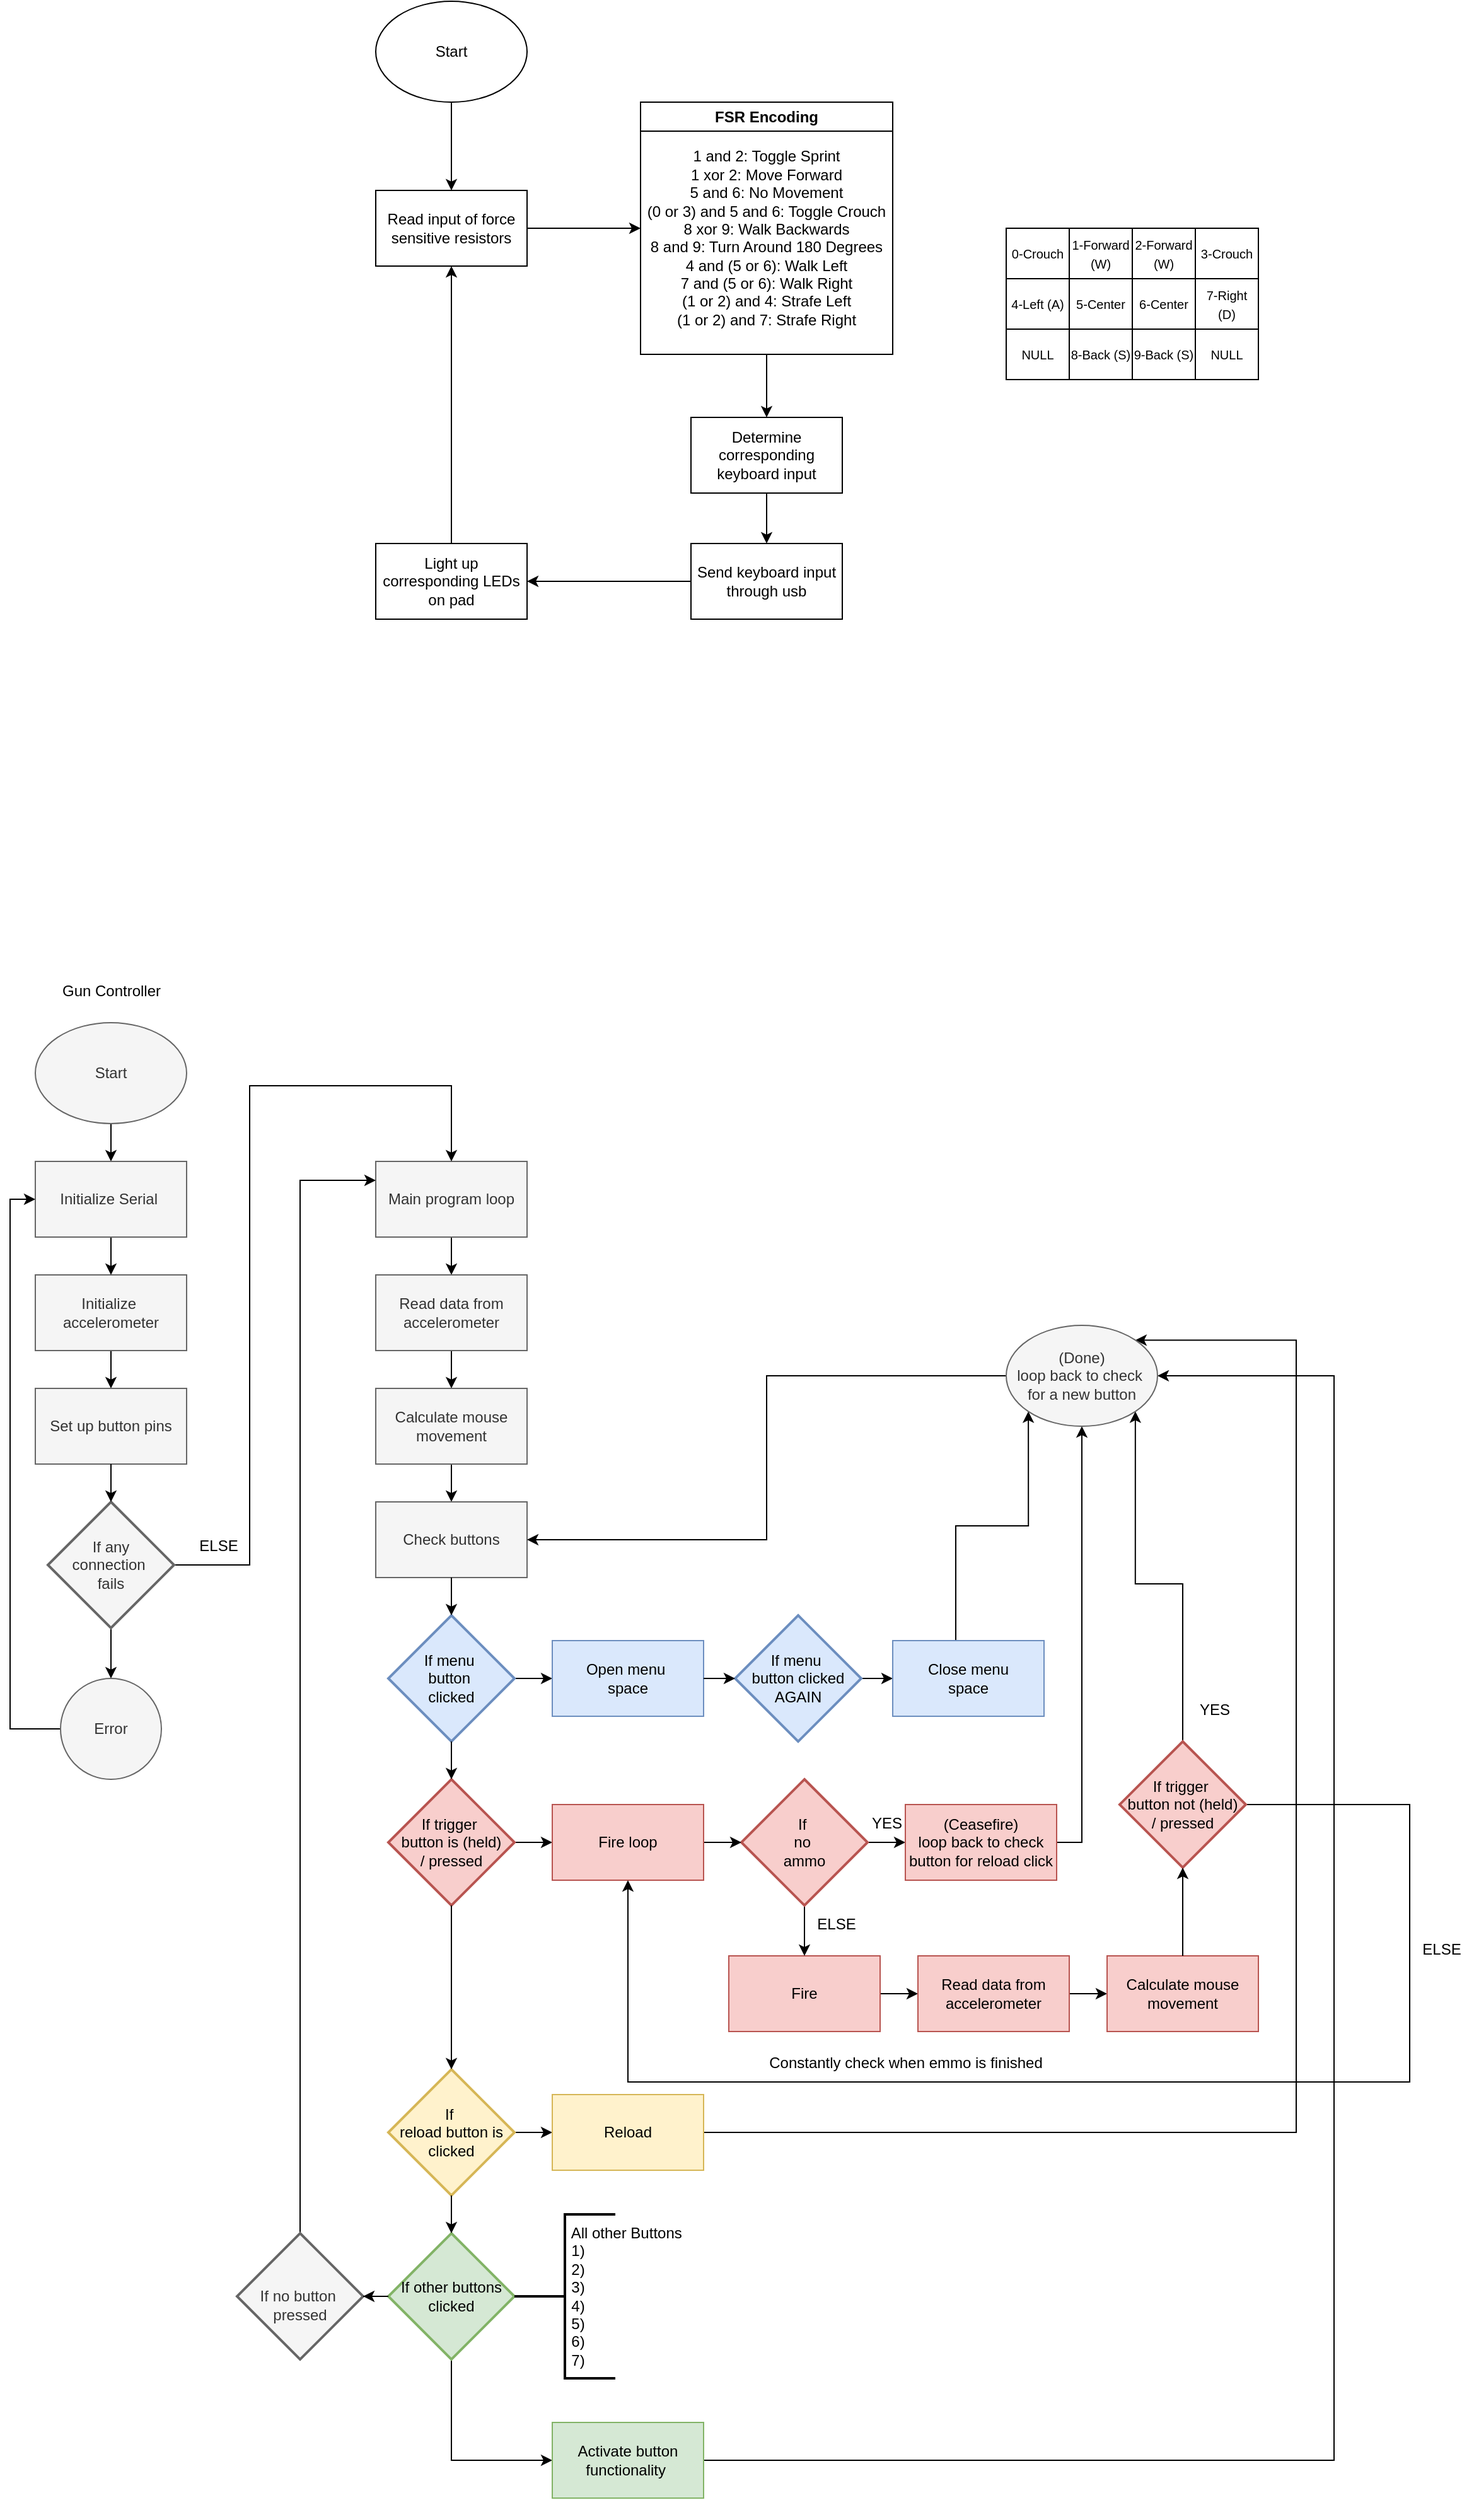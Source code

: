 <mxfile version="24.8.6">
  <diagram name="Page-1" id="ugOBHN1UPeRfj3JGBwjC">
    <mxGraphModel dx="2585" dy="1100" grid="1" gridSize="10" guides="1" tooltips="1" connect="1" arrows="1" fold="1" page="1" pageScale="1" pageWidth="850" pageHeight="1100" math="0" shadow="0">
      <root>
        <mxCell id="0" />
        <mxCell id="1" parent="0" />
        <mxCell id="znUXIphIMzQ43jXrhI__-3" style="edgeStyle=orthogonalEdgeStyle;rounded=0;orthogonalLoop=1;jettySize=auto;html=1;entryX=0.5;entryY=0;entryDx=0;entryDy=0;" parent="1" source="znUXIphIMzQ43jXrhI__-1" target="znUXIphIMzQ43jXrhI__-2" edge="1">
          <mxGeometry relative="1" as="geometry" />
        </mxCell>
        <mxCell id="znUXIphIMzQ43jXrhI__-1" value="Start" style="ellipse;whiteSpace=wrap;html=1;" parent="1" vertex="1">
          <mxGeometry x="100" y="20" width="120" height="80" as="geometry" />
        </mxCell>
        <mxCell id="znUXIphIMzQ43jXrhI__-7" style="edgeStyle=orthogonalEdgeStyle;rounded=0;orthogonalLoop=1;jettySize=auto;html=1;entryX=0;entryY=0.5;entryDx=0;entryDy=0;" parent="1" source="znUXIphIMzQ43jXrhI__-2" target="znUXIphIMzQ43jXrhI__-6" edge="1">
          <mxGeometry relative="1" as="geometry" />
        </mxCell>
        <mxCell id="znUXIphIMzQ43jXrhI__-2" value="Read input of force sensitive resistors" style="rounded=0;whiteSpace=wrap;html=1;" parent="1" vertex="1">
          <mxGeometry x="100" y="170" width="120" height="60" as="geometry" />
        </mxCell>
        <mxCell id="znUXIphIMzQ43jXrhI__-6" value="FSR Encoding" style="swimlane;whiteSpace=wrap;html=1;" parent="1" vertex="1">
          <mxGeometry x="310" y="100" width="200" height="200" as="geometry" />
        </mxCell>
        <mxCell id="znUXIphIMzQ43jXrhI__-43" value="1 and 2: Toggle Sprint&lt;br&gt;&lt;div&gt;1 xor 2: Move Forward&lt;/div&gt;&lt;div&gt;5 and 6: No Movement&lt;/div&gt;&lt;div&gt;(0 or 3) and 5 and 6: Toggle Crouch&lt;/div&gt;&lt;div&gt;8 xor 9: Walk Backwards&lt;/div&gt;&lt;div&gt;8 and 9: Turn Around 180 Degrees&lt;br&gt;&lt;/div&gt;&lt;div&gt;4 and (5 or 6): Walk Left&lt;/div&gt;&lt;div&gt;7 and (5 or 6): Walk Right&lt;/div&gt;&lt;div&gt;(1 or 2) and 4: Strafe Left&lt;/div&gt;&lt;div&gt;(1 or 2) and 7: Strafe Right&lt;br&gt;&lt;/div&gt;&lt;div&gt;&lt;br&gt;&lt;/div&gt;" style="text;html=1;align=center;verticalAlign=middle;whiteSpace=wrap;rounded=0;fontFamily=Helvetica;fontSize=12;fontColor=default;" parent="znUXIphIMzQ43jXrhI__-6" vertex="1">
          <mxGeometry y="30" width="200" height="170" as="geometry" />
        </mxCell>
        <mxCell id="znUXIphIMzQ43jXrhI__-22" value="" style="rounded=0;whiteSpace=wrap;html=1;fillColor=none;" parent="1" vertex="1">
          <mxGeometry x="600" y="200" width="200" height="120" as="geometry" />
        </mxCell>
        <mxCell id="znUXIphIMzQ43jXrhI__-23" value="" style="endArrow=none;html=1;rounded=0;exitX=0.5;exitY=1;exitDx=0;exitDy=0;entryX=0.5;entryY=0;entryDx=0;entryDy=0;" parent="1" source="znUXIphIMzQ43jXrhI__-22" target="znUXIphIMzQ43jXrhI__-22" edge="1">
          <mxGeometry width="50" height="50" relative="1" as="geometry">
            <mxPoint x="730" y="240" as="sourcePoint" />
            <mxPoint x="780" y="190" as="targetPoint" />
          </mxGeometry>
        </mxCell>
        <mxCell id="znUXIphIMzQ43jXrhI__-24" value="" style="endArrow=none;html=1;rounded=0;exitX=0;exitY=0.5;exitDx=0;exitDy=0;entryX=1;entryY=0.5;entryDx=0;entryDy=0;" parent="1" edge="1">
          <mxGeometry width="50" height="50" relative="1" as="geometry">
            <mxPoint x="600" y="240" as="sourcePoint" />
            <mxPoint x="800" y="240" as="targetPoint" />
          </mxGeometry>
        </mxCell>
        <mxCell id="znUXIphIMzQ43jXrhI__-25" value="" style="endArrow=none;html=1;rounded=0;exitX=0.75;exitY=1;exitDx=0;exitDy=0;entryX=0.75;entryY=0;entryDx=0;entryDy=0;" parent="1" source="znUXIphIMzQ43jXrhI__-22" target="znUXIphIMzQ43jXrhI__-22" edge="1">
          <mxGeometry width="50" height="50" relative="1" as="geometry">
            <mxPoint x="730" y="290" as="sourcePoint" />
            <mxPoint x="780" y="240" as="targetPoint" />
          </mxGeometry>
        </mxCell>
        <mxCell id="znUXIphIMzQ43jXrhI__-26" value="" style="endArrow=none;html=1;rounded=0;exitX=0.25;exitY=1;exitDx=0;exitDy=0;entryX=0.25;entryY=0;entryDx=0;entryDy=0;" parent="1" source="znUXIphIMzQ43jXrhI__-22" target="znUXIphIMzQ43jXrhI__-22" edge="1">
          <mxGeometry width="50" height="50" relative="1" as="geometry">
            <mxPoint x="730" y="290" as="sourcePoint" />
            <mxPoint x="780" y="240" as="targetPoint" />
          </mxGeometry>
        </mxCell>
        <mxCell id="znUXIphIMzQ43jXrhI__-27" value="" style="endArrow=none;html=1;rounded=0;exitX=0;exitY=0.75;exitDx=0;exitDy=0;entryX=1;entryY=0.75;entryDx=0;entryDy=0;" parent="1" edge="1">
          <mxGeometry width="50" height="50" relative="1" as="geometry">
            <mxPoint x="600" y="280" as="sourcePoint" />
            <mxPoint x="800" y="280" as="targetPoint" />
          </mxGeometry>
        </mxCell>
        <mxCell id="znUXIphIMzQ43jXrhI__-28" value="&lt;font style=&quot;font-size: 10px;&quot;&gt;0-Crouch&lt;/font&gt;" style="text;html=1;align=center;verticalAlign=middle;whiteSpace=wrap;rounded=0;" parent="1" vertex="1">
          <mxGeometry x="600" y="210" width="50" height="20" as="geometry" />
        </mxCell>
        <mxCell id="znUXIphIMzQ43jXrhI__-30" value="&lt;font style=&quot;font-size: 10px;&quot;&gt;3-Crouch&lt;/font&gt;" style="text;html=1;align=center;verticalAlign=middle;whiteSpace=wrap;rounded=0;" parent="1" vertex="1">
          <mxGeometry x="750" y="210" width="50" height="20" as="geometry" />
        </mxCell>
        <mxCell id="znUXIphIMzQ43jXrhI__-32" value="&lt;font style=&quot;font-size: 10px;&quot;&gt;1-Forward (W)&lt;br&gt;&lt;/font&gt;" style="text;html=1;align=center;verticalAlign=middle;whiteSpace=wrap;rounded=0;" parent="1" vertex="1">
          <mxGeometry x="650" y="210" width="50" height="20" as="geometry" />
        </mxCell>
        <mxCell id="znUXIphIMzQ43jXrhI__-33" value="&lt;font style=&quot;font-size: 10px;&quot;&gt;2-Forward (W)&lt;/font&gt;" style="text;html=1;align=center;verticalAlign=middle;whiteSpace=wrap;rounded=0;" parent="1" vertex="1">
          <mxGeometry x="700" y="210" width="50" height="20" as="geometry" />
        </mxCell>
        <mxCell id="znUXIphIMzQ43jXrhI__-34" value="&lt;font style=&quot;font-size: 10px;&quot;&gt;4-Left (A)&lt;/font&gt;" style="text;html=1;align=center;verticalAlign=middle;whiteSpace=wrap;rounded=0;" parent="1" vertex="1">
          <mxGeometry x="600" y="250" width="50" height="20" as="geometry" />
        </mxCell>
        <mxCell id="znUXIphIMzQ43jXrhI__-35" value="&lt;font style=&quot;font-size: 10px;&quot;&gt;5-Center&lt;/font&gt;" style="text;html=1;align=center;verticalAlign=middle;whiteSpace=wrap;rounded=0;" parent="1" vertex="1">
          <mxGeometry x="650" y="250" width="50" height="20" as="geometry" />
        </mxCell>
        <mxCell id="znUXIphIMzQ43jXrhI__-36" value="&lt;font style=&quot;font-size: 10px;&quot;&gt;6-Center&lt;/font&gt;" style="text;html=1;align=center;verticalAlign=middle;whiteSpace=wrap;rounded=0;" parent="1" vertex="1">
          <mxGeometry x="700" y="250" width="50" height="20" as="geometry" />
        </mxCell>
        <mxCell id="znUXIphIMzQ43jXrhI__-37" value="&lt;font style=&quot;font-size: 10px;&quot;&gt;7-Right (D)&lt;/font&gt;" style="text;html=1;align=center;verticalAlign=middle;whiteSpace=wrap;rounded=0;" parent="1" vertex="1">
          <mxGeometry x="750" y="250" width="50" height="20" as="geometry" />
        </mxCell>
        <mxCell id="znUXIphIMzQ43jXrhI__-38" value="&lt;font style=&quot;font-size: 10px;&quot;&gt;NULL&lt;/font&gt;" style="text;html=1;align=center;verticalAlign=middle;whiteSpace=wrap;rounded=0;" parent="1" vertex="1">
          <mxGeometry x="600" y="290" width="50" height="20" as="geometry" />
        </mxCell>
        <mxCell id="znUXIphIMzQ43jXrhI__-39" value="&lt;font style=&quot;font-size: 10px;&quot;&gt;8-Back (S)&lt;/font&gt;" style="text;html=1;align=center;verticalAlign=middle;whiteSpace=wrap;rounded=0;fontFamily=Helvetica;fontSize=12;fontColor=default;" parent="1" vertex="1">
          <mxGeometry x="650" y="285" width="50" height="30" as="geometry" />
        </mxCell>
        <mxCell id="znUXIphIMzQ43jXrhI__-40" value="&lt;font style=&quot;font-size: 10px;&quot;&gt;9-Back (S)&lt;br&gt;&lt;/font&gt;" style="text;html=1;align=center;verticalAlign=middle;whiteSpace=wrap;rounded=0;" parent="1" vertex="1">
          <mxGeometry x="700" y="290" width="50" height="20" as="geometry" />
        </mxCell>
        <mxCell id="znUXIphIMzQ43jXrhI__-42" value="&lt;font style=&quot;font-size: 10px;&quot;&gt;NULL&lt;/font&gt;" style="text;html=1;align=center;verticalAlign=middle;whiteSpace=wrap;rounded=0;" parent="1" vertex="1">
          <mxGeometry x="750" y="290" width="50" height="20" as="geometry" />
        </mxCell>
        <mxCell id="znUXIphIMzQ43jXrhI__-47" style="edgeStyle=orthogonalEdgeStyle;rounded=0;orthogonalLoop=1;jettySize=auto;html=1;entryX=0.5;entryY=0;entryDx=0;entryDy=0;fontFamily=Helvetica;fontSize=12;fontColor=default;" parent="1" source="znUXIphIMzQ43jXrhI__-44" target="znUXIphIMzQ43jXrhI__-46" edge="1">
          <mxGeometry relative="1" as="geometry" />
        </mxCell>
        <mxCell id="znUXIphIMzQ43jXrhI__-44" value="Determine corresponding keyboard input" style="rounded=0;whiteSpace=wrap;html=1;align=center;verticalAlign=middle;fontFamily=Helvetica;fontSize=12;fontColor=default;fillColor=none;gradientColor=none;" parent="1" vertex="1">
          <mxGeometry x="350" y="350" width="120" height="60" as="geometry" />
        </mxCell>
        <mxCell id="znUXIphIMzQ43jXrhI__-45" style="edgeStyle=orthogonalEdgeStyle;rounded=0;orthogonalLoop=1;jettySize=auto;html=1;entryX=0.5;entryY=0;entryDx=0;entryDy=0;fontFamily=Helvetica;fontSize=12;fontColor=default;" parent="1" source="znUXIphIMzQ43jXrhI__-43" target="znUXIphIMzQ43jXrhI__-44" edge="1">
          <mxGeometry relative="1" as="geometry" />
        </mxCell>
        <mxCell id="znUXIphIMzQ43jXrhI__-50" style="edgeStyle=orthogonalEdgeStyle;rounded=0;orthogonalLoop=1;jettySize=auto;html=1;entryX=1;entryY=0.5;entryDx=0;entryDy=0;fontFamily=Helvetica;fontSize=12;fontColor=default;" parent="1" source="znUXIphIMzQ43jXrhI__-46" target="znUXIphIMzQ43jXrhI__-49" edge="1">
          <mxGeometry relative="1" as="geometry" />
        </mxCell>
        <mxCell id="znUXIphIMzQ43jXrhI__-46" value="Send keyboard input through usb" style="rounded=0;whiteSpace=wrap;html=1;align=center;verticalAlign=middle;fontFamily=Helvetica;fontSize=12;fontColor=default;fillColor=none;gradientColor=none;" parent="1" vertex="1">
          <mxGeometry x="350" y="450" width="120" height="60" as="geometry" />
        </mxCell>
        <mxCell id="znUXIphIMzQ43jXrhI__-51" style="edgeStyle=orthogonalEdgeStyle;rounded=0;orthogonalLoop=1;jettySize=auto;html=1;entryX=0.5;entryY=1;entryDx=0;entryDy=0;fontFamily=Helvetica;fontSize=12;fontColor=default;" parent="1" source="znUXIphIMzQ43jXrhI__-49" target="znUXIphIMzQ43jXrhI__-2" edge="1">
          <mxGeometry relative="1" as="geometry" />
        </mxCell>
        <mxCell id="znUXIphIMzQ43jXrhI__-49" value="Light up corresponding LEDs on pad" style="rounded=0;whiteSpace=wrap;html=1;align=center;verticalAlign=middle;fontFamily=Helvetica;fontSize=12;fontColor=default;fillColor=none;gradientColor=none;" parent="1" vertex="1">
          <mxGeometry x="100" y="450" width="120" height="60" as="geometry" />
        </mxCell>
        <mxCell id="wF0RQOkx4R9PMtmohDRf-104" style="edgeStyle=orthogonalEdgeStyle;rounded=0;orthogonalLoop=1;jettySize=auto;html=1;entryX=0.5;entryY=0;entryDx=0;entryDy=0;" parent="1" source="wF0RQOkx4R9PMtmohDRf-3" target="wF0RQOkx4R9PMtmohDRf-93" edge="1">
          <mxGeometry relative="1" as="geometry" />
        </mxCell>
        <mxCell id="wF0RQOkx4R9PMtmohDRf-3" value="Start" style="ellipse;whiteSpace=wrap;html=1;fillColor=#f5f5f5;fontColor=#333333;strokeColor=#666666;" parent="1" vertex="1">
          <mxGeometry x="-170" y="830" width="120" height="80" as="geometry" />
        </mxCell>
        <mxCell id="wF0RQOkx4R9PMtmohDRf-100" style="edgeStyle=orthogonalEdgeStyle;rounded=0;orthogonalLoop=1;jettySize=auto;html=1;entryX=0.5;entryY=0;entryDx=0;entryDy=0;" parent="1" source="wF0RQOkx4R9PMtmohDRf-4" target="wF0RQOkx4R9PMtmohDRf-7" edge="1">
          <mxGeometry relative="1" as="geometry" />
        </mxCell>
        <mxCell id="wF0RQOkx4R9PMtmohDRf-4" value="Initialize&amp;nbsp;&lt;div&gt;accelerometer&lt;/div&gt;" style="rounded=0;whiteSpace=wrap;html=1;fillColor=#f5f5f5;fontColor=#333333;strokeColor=#666666;" parent="1" vertex="1">
          <mxGeometry x="-170" y="1030" width="120" height="60" as="geometry" />
        </mxCell>
        <mxCell id="wF0RQOkx4R9PMtmohDRf-6" value="Gun Controller" style="text;html=1;align=center;verticalAlign=middle;resizable=0;points=[];autosize=1;strokeColor=none;fillColor=none;" parent="1" vertex="1">
          <mxGeometry x="-160" y="790" width="100" height="30" as="geometry" />
        </mxCell>
        <mxCell id="wF0RQOkx4R9PMtmohDRf-7" value="Set up&amp;nbsp;&lt;span style=&quot;background-color: initial;&quot;&gt;button pins&lt;/span&gt;" style="rounded=0;whiteSpace=wrap;html=1;fillColor=#f5f5f5;fontColor=#333333;strokeColor=#666666;" parent="1" vertex="1">
          <mxGeometry x="-170" y="1120" width="120" height="60" as="geometry" />
        </mxCell>
        <mxCell id="wF0RQOkx4R9PMtmohDRf-19" style="edgeStyle=orthogonalEdgeStyle;rounded=0;orthogonalLoop=1;jettySize=auto;html=1;entryX=0.5;entryY=0;entryDx=0;entryDy=0;" parent="1" source="wF0RQOkx4R9PMtmohDRf-14" target="wF0RQOkx4R9PMtmohDRf-15" edge="1">
          <mxGeometry relative="1" as="geometry" />
        </mxCell>
        <mxCell id="wF0RQOkx4R9PMtmohDRf-14" value="Main program loop" style="rounded=0;whiteSpace=wrap;html=1;fillColor=#f5f5f5;fontColor=#333333;strokeColor=#666666;" parent="1" vertex="1">
          <mxGeometry x="100" y="940" width="120" height="60" as="geometry" />
        </mxCell>
        <mxCell id="wF0RQOkx4R9PMtmohDRf-20" style="edgeStyle=orthogonalEdgeStyle;rounded=0;orthogonalLoop=1;jettySize=auto;html=1;entryX=0.5;entryY=0;entryDx=0;entryDy=0;" parent="1" source="wF0RQOkx4R9PMtmohDRf-15" target="wF0RQOkx4R9PMtmohDRf-16" edge="1">
          <mxGeometry relative="1" as="geometry" />
        </mxCell>
        <mxCell id="wF0RQOkx4R9PMtmohDRf-15" value="Read&amp;nbsp;&lt;span style=&quot;background-color: initial;&quot;&gt;data from accelerometer&lt;/span&gt;" style="rounded=0;whiteSpace=wrap;html=1;fillColor=#f5f5f5;fontColor=#333333;strokeColor=#666666;" parent="1" vertex="1">
          <mxGeometry x="100" y="1030" width="120" height="60" as="geometry" />
        </mxCell>
        <mxCell id="wF0RQOkx4R9PMtmohDRf-21" style="edgeStyle=orthogonalEdgeStyle;rounded=0;orthogonalLoop=1;jettySize=auto;html=1;entryX=0.5;entryY=0;entryDx=0;entryDy=0;" parent="1" source="wF0RQOkx4R9PMtmohDRf-16" target="wF0RQOkx4R9PMtmohDRf-17" edge="1">
          <mxGeometry relative="1" as="geometry" />
        </mxCell>
        <mxCell id="wF0RQOkx4R9PMtmohDRf-16" value="Calculate mouse movement" style="rounded=0;whiteSpace=wrap;html=1;fillColor=#f5f5f5;fontColor=#333333;strokeColor=#666666;" parent="1" vertex="1">
          <mxGeometry x="100" y="1120" width="120" height="60" as="geometry" />
        </mxCell>
        <mxCell id="wF0RQOkx4R9PMtmohDRf-17" value="Check buttons" style="rounded=0;whiteSpace=wrap;html=1;fillColor=#f5f5f5;fontColor=#333333;strokeColor=#666666;" parent="1" vertex="1">
          <mxGeometry x="100" y="1210" width="120" height="60" as="geometry" />
        </mxCell>
        <mxCell id="wF0RQOkx4R9PMtmohDRf-46" style="edgeStyle=orthogonalEdgeStyle;rounded=0;orthogonalLoop=1;jettySize=auto;html=1;entryX=0;entryY=0.5;entryDx=0;entryDy=0;" parent="1" source="wF0RQOkx4R9PMtmohDRf-22" target="wF0RQOkx4R9PMtmohDRf-44" edge="1">
          <mxGeometry relative="1" as="geometry" />
        </mxCell>
        <mxCell id="wF0RQOkx4R9PMtmohDRf-22" value="If trigger&amp;nbsp;&lt;div&gt;button is (held)&lt;/div&gt;&lt;div&gt;&lt;span style=&quot;background-color: initial;&quot;&gt;/ pressed&lt;/span&gt;&lt;/div&gt;" style="strokeWidth=2;html=1;shape=mxgraph.flowchart.decision;whiteSpace=wrap;fillColor=#f8cecc;strokeColor=#b85450;" parent="1" vertex="1">
          <mxGeometry x="110" y="1430" width="100" height="100" as="geometry" />
        </mxCell>
        <mxCell id="wF0RQOkx4R9PMtmohDRf-35" style="edgeStyle=orthogonalEdgeStyle;rounded=0;orthogonalLoop=1;jettySize=auto;html=1;entryX=0;entryY=0.5;entryDx=0;entryDy=0;" parent="1" source="wF0RQOkx4R9PMtmohDRf-23" target="wF0RQOkx4R9PMtmohDRf-34" edge="1">
          <mxGeometry relative="1" as="geometry" />
        </mxCell>
        <mxCell id="wF0RQOkx4R9PMtmohDRf-23" value="Fire" style="rounded=0;whiteSpace=wrap;html=1;fillColor=#f8cecc;strokeColor=#b85450;" parent="1" vertex="1">
          <mxGeometry x="380" y="1570" width="120" height="60" as="geometry" />
        </mxCell>
        <mxCell id="wF0RQOkx4R9PMtmohDRf-29" style="edgeStyle=orthogonalEdgeStyle;rounded=0;orthogonalLoop=1;jettySize=auto;html=1;entryX=0;entryY=0.5;entryDx=0;entryDy=0;" parent="1" source="wF0RQOkx4R9PMtmohDRf-25" target="wF0RQOkx4R9PMtmohDRf-26" edge="1">
          <mxGeometry relative="1" as="geometry" />
        </mxCell>
        <mxCell id="wF0RQOkx4R9PMtmohDRf-25" value="If menu&amp;nbsp;&lt;div&gt;button&amp;nbsp;&lt;/div&gt;&lt;div&gt;&lt;span style=&quot;background-color: initial;&quot;&gt;clicked&lt;/span&gt;&lt;/div&gt;" style="strokeWidth=2;html=1;shape=mxgraph.flowchart.decision;whiteSpace=wrap;fillColor=#dae8fc;strokeColor=#6c8ebf;" parent="1" vertex="1">
          <mxGeometry x="110" y="1300" width="100" height="100" as="geometry" />
        </mxCell>
        <mxCell id="wF0RQOkx4R9PMtmohDRf-26" value="Open menu&amp;nbsp;&lt;div&gt;space&lt;/div&gt;" style="rounded=0;whiteSpace=wrap;html=1;fillColor=#dae8fc;strokeColor=#6c8ebf;" parent="1" vertex="1">
          <mxGeometry x="240" y="1320" width="120" height="60" as="geometry" />
        </mxCell>
        <mxCell id="wF0RQOkx4R9PMtmohDRf-31" style="edgeStyle=orthogonalEdgeStyle;rounded=0;orthogonalLoop=1;jettySize=auto;html=1;entryX=0;entryY=0.5;entryDx=0;entryDy=0;" parent="1" source="wF0RQOkx4R9PMtmohDRf-27" target="wF0RQOkx4R9PMtmohDRf-28" edge="1">
          <mxGeometry relative="1" as="geometry" />
        </mxCell>
        <mxCell id="wF0RQOkx4R9PMtmohDRf-27" value="If menu&amp;nbsp;&lt;div&gt;button&amp;nbsp;&lt;span style=&quot;background-color: initial;&quot;&gt;clicked&lt;/span&gt;&lt;/div&gt;&lt;div&gt;AGAIN&lt;/div&gt;" style="strokeWidth=2;html=1;shape=mxgraph.flowchart.decision;whiteSpace=wrap;fillColor=#dae8fc;strokeColor=#6c8ebf;" parent="1" vertex="1">
          <mxGeometry x="385" y="1300" width="100" height="100" as="geometry" />
        </mxCell>
        <mxCell id="wF0RQOkx4R9PMtmohDRf-109" style="edgeStyle=orthogonalEdgeStyle;rounded=0;orthogonalLoop=1;jettySize=auto;html=1;entryX=0;entryY=1;entryDx=0;entryDy=0;" parent="1" source="wF0RQOkx4R9PMtmohDRf-28" target="wF0RQOkx4R9PMtmohDRf-107" edge="1">
          <mxGeometry relative="1" as="geometry">
            <Array as="points">
              <mxPoint x="560" y="1229" />
              <mxPoint x="618" y="1229" />
            </Array>
          </mxGeometry>
        </mxCell>
        <mxCell id="wF0RQOkx4R9PMtmohDRf-28" value="Close menu&lt;div&gt;space&lt;/div&gt;" style="rounded=0;whiteSpace=wrap;html=1;fillColor=#dae8fc;strokeColor=#6c8ebf;" parent="1" vertex="1">
          <mxGeometry x="510" y="1320" width="120" height="60" as="geometry" />
        </mxCell>
        <mxCell id="wF0RQOkx4R9PMtmohDRf-30" style="edgeStyle=orthogonalEdgeStyle;rounded=0;orthogonalLoop=1;jettySize=auto;html=1;entryX=0;entryY=0.5;entryDx=0;entryDy=0;entryPerimeter=0;" parent="1" source="wF0RQOkx4R9PMtmohDRf-26" target="wF0RQOkx4R9PMtmohDRf-27" edge="1">
          <mxGeometry relative="1" as="geometry" />
        </mxCell>
        <mxCell id="wF0RQOkx4R9PMtmohDRf-32" style="edgeStyle=orthogonalEdgeStyle;rounded=0;orthogonalLoop=1;jettySize=auto;html=1;entryX=0.5;entryY=0;entryDx=0;entryDy=0;entryPerimeter=0;" parent="1" source="wF0RQOkx4R9PMtmohDRf-17" target="wF0RQOkx4R9PMtmohDRf-25" edge="1">
          <mxGeometry relative="1" as="geometry" />
        </mxCell>
        <mxCell id="wF0RQOkx4R9PMtmohDRf-38" style="edgeStyle=orthogonalEdgeStyle;rounded=0;orthogonalLoop=1;jettySize=auto;html=1;entryX=0;entryY=0.5;entryDx=0;entryDy=0;" parent="1" source="wF0RQOkx4R9PMtmohDRf-34" target="wF0RQOkx4R9PMtmohDRf-36" edge="1">
          <mxGeometry relative="1" as="geometry" />
        </mxCell>
        <mxCell id="wF0RQOkx4R9PMtmohDRf-34" value="Read&amp;nbsp;&lt;span style=&quot;background-color: initial;&quot;&gt;data from accelerometer&lt;/span&gt;" style="rounded=0;whiteSpace=wrap;html=1;fillColor=#f8cecc;strokeColor=#b85450;" parent="1" vertex="1">
          <mxGeometry x="530" y="1570" width="120" height="60" as="geometry" />
        </mxCell>
        <mxCell id="wF0RQOkx4R9PMtmohDRf-36" value="Calculate mouse movement" style="rounded=0;whiteSpace=wrap;html=1;fillColor=#f8cecc;strokeColor=#b85450;" parent="1" vertex="1">
          <mxGeometry x="680" y="1570" width="120" height="60" as="geometry" />
        </mxCell>
        <mxCell id="wF0RQOkx4R9PMtmohDRf-50" style="edgeStyle=orthogonalEdgeStyle;rounded=0;orthogonalLoop=1;jettySize=auto;html=1;entryX=0.5;entryY=0;entryDx=0;entryDy=0;" parent="1" source="wF0RQOkx4R9PMtmohDRf-39" target="wF0RQOkx4R9PMtmohDRf-23" edge="1">
          <mxGeometry relative="1" as="geometry" />
        </mxCell>
        <mxCell id="wF0RQOkx4R9PMtmohDRf-64" style="edgeStyle=orthogonalEdgeStyle;rounded=0;orthogonalLoop=1;jettySize=auto;html=1;entryX=0;entryY=0.5;entryDx=0;entryDy=0;" parent="1" source="wF0RQOkx4R9PMtmohDRf-39" target="wF0RQOkx4R9PMtmohDRf-62" edge="1">
          <mxGeometry relative="1" as="geometry" />
        </mxCell>
        <mxCell id="wF0RQOkx4R9PMtmohDRf-39" value="If&amp;nbsp;&lt;div&gt;no&amp;nbsp;&lt;/div&gt;&lt;div&gt;ammo&lt;/div&gt;" style="strokeWidth=2;html=1;shape=mxgraph.flowchart.decision;whiteSpace=wrap;fillColor=#f8cecc;strokeColor=#b85450;" parent="1" vertex="1">
          <mxGeometry x="390" y="1430" width="100" height="100" as="geometry" />
        </mxCell>
        <mxCell id="wF0RQOkx4R9PMtmohDRf-47" style="edgeStyle=orthogonalEdgeStyle;rounded=0;orthogonalLoop=1;jettySize=auto;html=1;" parent="1" source="wF0RQOkx4R9PMtmohDRf-44" target="wF0RQOkx4R9PMtmohDRf-39" edge="1">
          <mxGeometry relative="1" as="geometry" />
        </mxCell>
        <mxCell id="wF0RQOkx4R9PMtmohDRf-44" value="Fire loop" style="rounded=0;whiteSpace=wrap;html=1;fillColor=#f8cecc;strokeColor=#b85450;" parent="1" vertex="1">
          <mxGeometry x="240" y="1450" width="120" height="60" as="geometry" />
        </mxCell>
        <mxCell id="wF0RQOkx4R9PMtmohDRf-56" style="edgeStyle=orthogonalEdgeStyle;rounded=0;orthogonalLoop=1;jettySize=auto;html=1;entryX=0;entryY=0.5;entryDx=0;entryDy=0;" parent="1" source="wF0RQOkx4R9PMtmohDRf-45" target="wF0RQOkx4R9PMtmohDRf-54" edge="1">
          <mxGeometry relative="1" as="geometry" />
        </mxCell>
        <mxCell id="wF0RQOkx4R9PMtmohDRf-45" value="If&amp;nbsp;&lt;div&gt;reload button is clicked&lt;/div&gt;" style="strokeWidth=2;html=1;shape=mxgraph.flowchart.decision;whiteSpace=wrap;fillColor=#fff2cc;strokeColor=#d6b656;" parent="1" vertex="1">
          <mxGeometry x="110" y="1660" width="100" height="100" as="geometry" />
        </mxCell>
        <mxCell id="wF0RQOkx4R9PMtmohDRf-92" style="edgeStyle=orthogonalEdgeStyle;rounded=0;orthogonalLoop=1;jettySize=auto;html=1;entryX=0.5;entryY=1;entryDx=0;entryDy=0;" parent="1" source="wF0RQOkx4R9PMtmohDRf-51" target="wF0RQOkx4R9PMtmohDRf-44" edge="1">
          <mxGeometry relative="1" as="geometry">
            <Array as="points">
              <mxPoint x="920" y="1450" />
              <mxPoint x="920" y="1670" />
              <mxPoint x="300" y="1670" />
            </Array>
          </mxGeometry>
        </mxCell>
        <mxCell id="wF0RQOkx4R9PMtmohDRf-114" style="edgeStyle=orthogonalEdgeStyle;rounded=0;orthogonalLoop=1;jettySize=auto;html=1;entryX=1;entryY=1;entryDx=0;entryDy=0;" parent="1" source="wF0RQOkx4R9PMtmohDRf-51" target="wF0RQOkx4R9PMtmohDRf-107" edge="1">
          <mxGeometry relative="1" as="geometry" />
        </mxCell>
        <mxCell id="wF0RQOkx4R9PMtmohDRf-51" value="If trigger&amp;nbsp;&lt;div&gt;button not (held)&lt;/div&gt;&lt;div&gt;&lt;span style=&quot;background-color: initial;&quot;&gt;/ pressed&lt;/span&gt;&lt;/div&gt;" style="strokeWidth=2;html=1;shape=mxgraph.flowchart.decision;whiteSpace=wrap;fillColor=#f8cecc;strokeColor=#b85450;" parent="1" vertex="1">
          <mxGeometry x="690" y="1400" width="100" height="100" as="geometry" />
        </mxCell>
        <mxCell id="wF0RQOkx4R9PMtmohDRf-115" style="edgeStyle=orthogonalEdgeStyle;rounded=0;orthogonalLoop=1;jettySize=auto;html=1;entryX=1;entryY=0;entryDx=0;entryDy=0;" parent="1" source="wF0RQOkx4R9PMtmohDRf-54" target="wF0RQOkx4R9PMtmohDRf-107" edge="1">
          <mxGeometry relative="1" as="geometry">
            <Array as="points">
              <mxPoint x="830" y="1710" />
              <mxPoint x="830" y="1082" />
            </Array>
          </mxGeometry>
        </mxCell>
        <mxCell id="wF0RQOkx4R9PMtmohDRf-54" value="Reload" style="rounded=0;whiteSpace=wrap;html=1;fillColor=#fff2cc;strokeColor=#d6b656;" parent="1" vertex="1">
          <mxGeometry x="240" y="1680" width="120" height="60" as="geometry" />
        </mxCell>
        <mxCell id="wF0RQOkx4R9PMtmohDRf-57" value="ELSE" style="text;html=1;align=center;verticalAlign=middle;resizable=0;points=[];autosize=1;strokeColor=none;fillColor=none;" parent="1" vertex="1">
          <mxGeometry x="440" y="1530" width="50" height="30" as="geometry" />
        </mxCell>
        <mxCell id="wF0RQOkx4R9PMtmohDRf-76" style="edgeStyle=orthogonalEdgeStyle;rounded=0;orthogonalLoop=1;jettySize=auto;html=1;entryX=0;entryY=0.5;entryDx=0;entryDy=0;" parent="1" source="wF0RQOkx4R9PMtmohDRf-60" target="wF0RQOkx4R9PMtmohDRf-75" edge="1">
          <mxGeometry relative="1" as="geometry">
            <Array as="points">
              <mxPoint x="160" y="1970" />
            </Array>
          </mxGeometry>
        </mxCell>
        <mxCell id="wF0RQOkx4R9PMtmohDRf-60" value="If other buttons&lt;div&gt;clicked&lt;/div&gt;" style="strokeWidth=2;html=1;shape=mxgraph.flowchart.decision;whiteSpace=wrap;fillColor=#d5e8d4;strokeColor=#82b366;" parent="1" vertex="1">
          <mxGeometry x="110" y="1790" width="100" height="100" as="geometry" />
        </mxCell>
        <mxCell id="wF0RQOkx4R9PMtmohDRf-108" style="edgeStyle=orthogonalEdgeStyle;rounded=0;orthogonalLoop=1;jettySize=auto;html=1;entryX=0.5;entryY=1;entryDx=0;entryDy=0;" parent="1" source="wF0RQOkx4R9PMtmohDRf-62" target="wF0RQOkx4R9PMtmohDRf-107" edge="1">
          <mxGeometry relative="1" as="geometry">
            <Array as="points">
              <mxPoint x="660" y="1480" />
            </Array>
          </mxGeometry>
        </mxCell>
        <mxCell id="wF0RQOkx4R9PMtmohDRf-62" value="(Ceasefire)&lt;div&gt;loop back to check button for reload click&lt;/div&gt;" style="rounded=0;whiteSpace=wrap;html=1;fillColor=#f8cecc;strokeColor=#b85450;" parent="1" vertex="1">
          <mxGeometry x="520" y="1450" width="120" height="60" as="geometry" />
        </mxCell>
        <mxCell id="wF0RQOkx4R9PMtmohDRf-68" style="edgeStyle=orthogonalEdgeStyle;rounded=0;orthogonalLoop=1;jettySize=auto;html=1;entryX=0.5;entryY=1;entryDx=0;entryDy=0;entryPerimeter=0;" parent="1" source="wF0RQOkx4R9PMtmohDRf-36" target="wF0RQOkx4R9PMtmohDRf-51" edge="1">
          <mxGeometry relative="1" as="geometry" />
        </mxCell>
        <mxCell id="wF0RQOkx4R9PMtmohDRf-71" value="Constantly check when emmo is finished" style="text;html=1;align=center;verticalAlign=middle;resizable=0;points=[];autosize=1;strokeColor=none;fillColor=none;" parent="1" vertex="1">
          <mxGeometry x="400" y="1640" width="240" height="30" as="geometry" />
        </mxCell>
        <mxCell id="wF0RQOkx4R9PMtmohDRf-73" value="" style="strokeWidth=2;html=1;shape=mxgraph.flowchart.annotation_2;align=left;labelPosition=right;pointerEvents=1;" parent="1" vertex="1">
          <mxGeometry x="210" y="1775" width="80" height="130" as="geometry" />
        </mxCell>
        <mxCell id="wF0RQOkx4R9PMtmohDRf-74" value="&amp;nbsp; &amp;nbsp; &amp;nbsp; &amp;nbsp; &amp;nbsp; &amp;nbsp; &amp;nbsp; &amp;nbsp; &amp;nbsp; &amp;nbsp; &amp;nbsp; &amp;nbsp;All other Buttons&lt;div&gt;&lt;span style=&quot;background-color: initial;&quot;&gt;1)&lt;/span&gt;&lt;div&gt;2)&lt;/div&gt;&lt;div&gt;3)&lt;/div&gt;&lt;div&gt;4)&lt;/div&gt;&lt;div&gt;5)&lt;/div&gt;&lt;div&gt;6)&lt;/div&gt;&lt;div&gt;7)&lt;/div&gt;&lt;/div&gt;" style="text;html=1;align=center;verticalAlign=middle;resizable=0;points=[];autosize=1;strokeColor=none;fillColor=none;" parent="1" vertex="1">
          <mxGeometry x="165" y="1775" width="190" height="130" as="geometry" />
        </mxCell>
        <mxCell id="wF0RQOkx4R9PMtmohDRf-111" style="edgeStyle=orthogonalEdgeStyle;rounded=0;orthogonalLoop=1;jettySize=auto;html=1;entryX=1;entryY=0.5;entryDx=0;entryDy=0;" parent="1" source="wF0RQOkx4R9PMtmohDRf-75" target="wF0RQOkx4R9PMtmohDRf-107" edge="1">
          <mxGeometry relative="1" as="geometry">
            <Array as="points">
              <mxPoint x="860" y="1970" />
              <mxPoint x="860" y="1110" />
            </Array>
          </mxGeometry>
        </mxCell>
        <mxCell id="wF0RQOkx4R9PMtmohDRf-75" value="Activate button functionality&amp;nbsp;" style="rounded=0;whiteSpace=wrap;html=1;fillColor=#d5e8d4;strokeColor=#82b366;" parent="1" vertex="1">
          <mxGeometry x="240" y="1940" width="120" height="60" as="geometry" />
        </mxCell>
        <mxCell id="wF0RQOkx4R9PMtmohDRf-81" value="ELSE" style="text;html=1;align=center;verticalAlign=middle;resizable=0;points=[];autosize=1;strokeColor=none;fillColor=none;" parent="1" vertex="1">
          <mxGeometry x="920" y="1550" width="50" height="30" as="geometry" />
        </mxCell>
        <mxCell id="wF0RQOkx4R9PMtmohDRf-82" value="YES" style="text;html=1;align=center;verticalAlign=middle;resizable=0;points=[];autosize=1;strokeColor=none;fillColor=none;" parent="1" vertex="1">
          <mxGeometry x="740" y="1360" width="50" height="30" as="geometry" />
        </mxCell>
        <mxCell id="wF0RQOkx4R9PMtmohDRf-83" value="YES" style="text;html=1;align=center;verticalAlign=middle;resizable=0;points=[];autosize=1;strokeColor=none;fillColor=none;" parent="1" vertex="1">
          <mxGeometry x="480" y="1450" width="50" height="30" as="geometry" />
        </mxCell>
        <mxCell id="wF0RQOkx4R9PMtmohDRf-84" style="edgeStyle=orthogonalEdgeStyle;rounded=0;orthogonalLoop=1;jettySize=auto;html=1;entryX=0.5;entryY=0;entryDx=0;entryDy=0;entryPerimeter=0;" parent="1" source="wF0RQOkx4R9PMtmohDRf-25" target="wF0RQOkx4R9PMtmohDRf-22" edge="1">
          <mxGeometry relative="1" as="geometry" />
        </mxCell>
        <mxCell id="wF0RQOkx4R9PMtmohDRf-85" style="edgeStyle=orthogonalEdgeStyle;rounded=0;orthogonalLoop=1;jettySize=auto;html=1;entryX=0.5;entryY=0;entryDx=0;entryDy=0;entryPerimeter=0;" parent="1" source="wF0RQOkx4R9PMtmohDRf-22" target="wF0RQOkx4R9PMtmohDRf-45" edge="1">
          <mxGeometry relative="1" as="geometry" />
        </mxCell>
        <mxCell id="wF0RQOkx4R9PMtmohDRf-86" style="edgeStyle=orthogonalEdgeStyle;rounded=0;orthogonalLoop=1;jettySize=auto;html=1;entryX=0.5;entryY=0;entryDx=0;entryDy=0;entryPerimeter=0;" parent="1" source="wF0RQOkx4R9PMtmohDRf-45" target="wF0RQOkx4R9PMtmohDRf-60" edge="1">
          <mxGeometry relative="1" as="geometry" />
        </mxCell>
        <mxCell id="wF0RQOkx4R9PMtmohDRf-91" style="edgeStyle=orthogonalEdgeStyle;rounded=0;orthogonalLoop=1;jettySize=auto;html=1;" parent="1" edge="1">
          <mxGeometry relative="1" as="geometry">
            <mxPoint x="40" y="1790" as="sourcePoint" />
            <mxPoint x="100" y="955" as="targetPoint" />
            <Array as="points">
              <mxPoint x="40" y="955" />
            </Array>
          </mxGeometry>
        </mxCell>
        <mxCell id="wF0RQOkx4R9PMtmohDRf-88" value="&lt;br&gt;&lt;div&gt;If&amp;nbsp;&lt;span style=&quot;background-color: initial;&quot;&gt;no&amp;nbsp;&lt;/span&gt;&lt;span style=&quot;background-color: initial;&quot;&gt;button&amp;nbsp;&lt;/span&gt;&lt;/div&gt;&lt;div&gt;pressed&lt;/div&gt;" style="strokeWidth=2;html=1;shape=mxgraph.flowchart.decision;whiteSpace=wrap;fillColor=#f5f5f5;fontColor=#333333;strokeColor=#666666;" parent="1" vertex="1">
          <mxGeometry x="-10" y="1790" width="100" height="100" as="geometry" />
        </mxCell>
        <mxCell id="wF0RQOkx4R9PMtmohDRf-89" style="edgeStyle=orthogonalEdgeStyle;rounded=0;orthogonalLoop=1;jettySize=auto;html=1;entryX=1;entryY=0.5;entryDx=0;entryDy=0;entryPerimeter=0;" parent="1" source="wF0RQOkx4R9PMtmohDRf-60" target="wF0RQOkx4R9PMtmohDRf-88" edge="1">
          <mxGeometry relative="1" as="geometry" />
        </mxCell>
        <mxCell id="wF0RQOkx4R9PMtmohDRf-99" style="edgeStyle=orthogonalEdgeStyle;rounded=0;orthogonalLoop=1;jettySize=auto;html=1;entryX=0.5;entryY=0;entryDx=0;entryDy=0;" parent="1" source="wF0RQOkx4R9PMtmohDRf-93" target="wF0RQOkx4R9PMtmohDRf-4" edge="1">
          <mxGeometry relative="1" as="geometry" />
        </mxCell>
        <mxCell id="wF0RQOkx4R9PMtmohDRf-93" value="Initialize Serial&amp;nbsp;" style="rounded=0;whiteSpace=wrap;html=1;fillColor=#f5f5f5;fontColor=#333333;strokeColor=#666666;" parent="1" vertex="1">
          <mxGeometry x="-170" y="940" width="120" height="60" as="geometry" />
        </mxCell>
        <mxCell id="wF0RQOkx4R9PMtmohDRf-102" style="edgeStyle=orthogonalEdgeStyle;rounded=0;orthogonalLoop=1;jettySize=auto;html=1;entryX=0.5;entryY=0;entryDx=0;entryDy=0;" parent="1" source="wF0RQOkx4R9PMtmohDRf-95" target="wF0RQOkx4R9PMtmohDRf-97" edge="1">
          <mxGeometry relative="1" as="geometry" />
        </mxCell>
        <mxCell id="wF0RQOkx4R9PMtmohDRf-103" style="edgeStyle=orthogonalEdgeStyle;rounded=0;orthogonalLoop=1;jettySize=auto;html=1;entryX=0.5;entryY=0;entryDx=0;entryDy=0;" parent="1" source="wF0RQOkx4R9PMtmohDRf-95" target="wF0RQOkx4R9PMtmohDRf-14" edge="1">
          <mxGeometry relative="1" as="geometry">
            <Array as="points">
              <mxPoint y="1260" />
              <mxPoint y="880" />
              <mxPoint x="160" y="880" />
            </Array>
          </mxGeometry>
        </mxCell>
        <mxCell id="wF0RQOkx4R9PMtmohDRf-95" value="If any&lt;div&gt;connection&amp;nbsp;&lt;/div&gt;&lt;div&gt;fails&lt;/div&gt;" style="strokeWidth=2;html=1;shape=mxgraph.flowchart.decision;whiteSpace=wrap;fillColor=#f5f5f5;fontColor=#333333;strokeColor=#666666;" parent="1" vertex="1">
          <mxGeometry x="-160" y="1210" width="100" height="100" as="geometry" />
        </mxCell>
        <mxCell id="wF0RQOkx4R9PMtmohDRf-98" style="edgeStyle=orthogonalEdgeStyle;rounded=0;orthogonalLoop=1;jettySize=auto;html=1;entryX=0;entryY=0.5;entryDx=0;entryDy=0;" parent="1" source="wF0RQOkx4R9PMtmohDRf-97" target="wF0RQOkx4R9PMtmohDRf-93" edge="1">
          <mxGeometry relative="1" as="geometry">
            <Array as="points">
              <mxPoint x="-190" y="1390" />
              <mxPoint x="-190" y="970" />
            </Array>
          </mxGeometry>
        </mxCell>
        <mxCell id="wF0RQOkx4R9PMtmohDRf-97" value="Error" style="ellipse;whiteSpace=wrap;html=1;aspect=fixed;fillColor=#f5f5f5;fontColor=#333333;strokeColor=#666666;" parent="1" vertex="1">
          <mxGeometry x="-150" y="1350" width="80" height="80" as="geometry" />
        </mxCell>
        <mxCell id="wF0RQOkx4R9PMtmohDRf-101" style="edgeStyle=orthogonalEdgeStyle;rounded=0;orthogonalLoop=1;jettySize=auto;html=1;entryX=0.5;entryY=0;entryDx=0;entryDy=0;entryPerimeter=0;" parent="1" source="wF0RQOkx4R9PMtmohDRf-7" target="wF0RQOkx4R9PMtmohDRf-95" edge="1">
          <mxGeometry relative="1" as="geometry" />
        </mxCell>
        <mxCell id="wF0RQOkx4R9PMtmohDRf-113" style="edgeStyle=orthogonalEdgeStyle;rounded=0;orthogonalLoop=1;jettySize=auto;html=1;entryX=1;entryY=0.5;entryDx=0;entryDy=0;" parent="1" source="wF0RQOkx4R9PMtmohDRf-107" target="wF0RQOkx4R9PMtmohDRf-17" edge="1">
          <mxGeometry relative="1" as="geometry" />
        </mxCell>
        <mxCell id="wF0RQOkx4R9PMtmohDRf-107" value="&lt;div&gt;&lt;br&gt;&lt;/div&gt;(Done)&lt;br&gt;&lt;div&gt;loop back to check&amp;nbsp;&lt;/div&gt;&lt;div&gt;for a new button&lt;br&gt;&lt;div&gt;&lt;br&gt;&lt;/div&gt;&lt;/div&gt;" style="ellipse;whiteSpace=wrap;html=1;fillColor=#f5f5f5;fontColor=#333333;strokeColor=#666666;" parent="1" vertex="1">
          <mxGeometry x="600" y="1070" width="120" height="80" as="geometry" />
        </mxCell>
        <mxCell id="7oyY1_yFH0N_HPXRPpfc-1" value="ELSE" style="text;html=1;align=center;verticalAlign=middle;resizable=0;points=[];autosize=1;strokeColor=none;fillColor=none;" vertex="1" parent="1">
          <mxGeometry x="-50" y="1230" width="50" height="30" as="geometry" />
        </mxCell>
      </root>
    </mxGraphModel>
  </diagram>
</mxfile>
